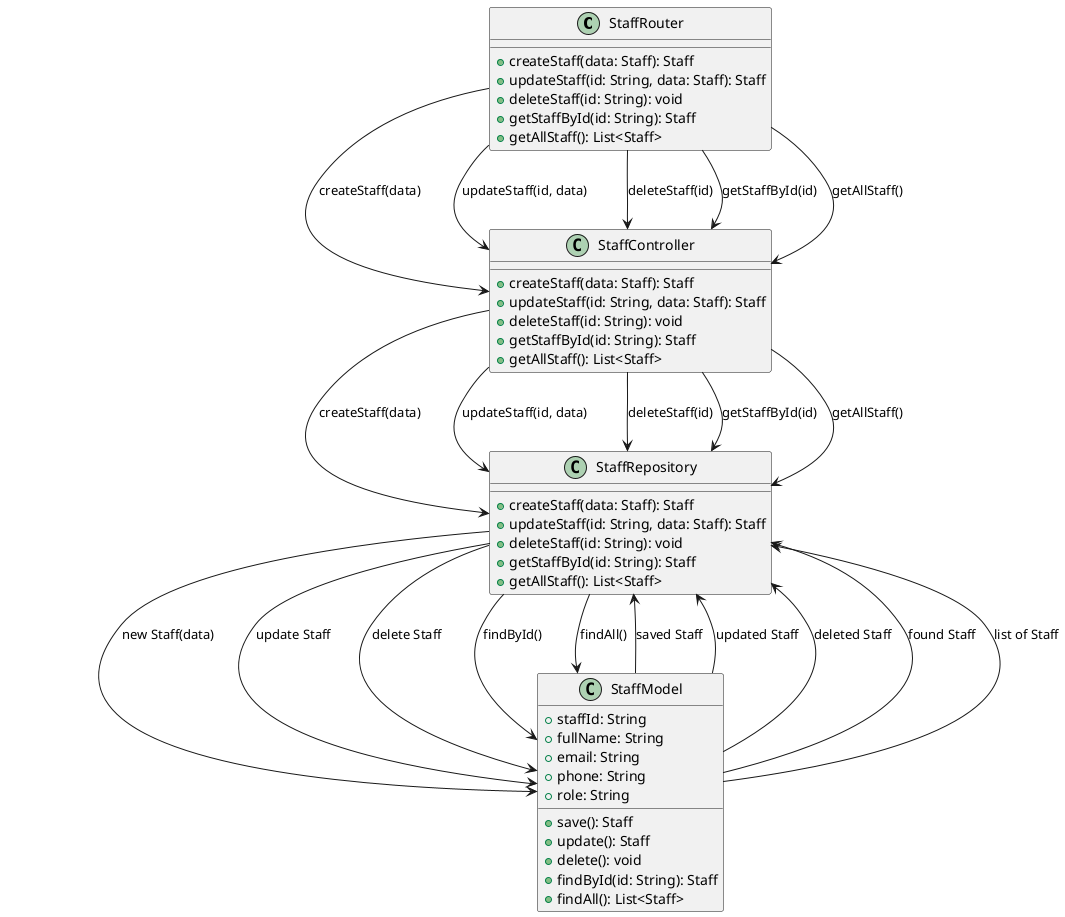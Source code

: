 @startuml
class StaffRouter {
    +createStaff(data: Staff): Staff
    +updateStaff(id: String, data: Staff): Staff
    +deleteStaff(id: String): void
    +getStaffById(id: String): Staff
    +getAllStaff(): List<Staff>
}

class StaffController {
    +createStaff(data: Staff): Staff
    +updateStaff(id: String, data: Staff): Staff
    +deleteStaff(id: String): void
    +getStaffById(id: String): Staff
    +getAllStaff(): List<Staff>
}

class StaffRepository {
    +createStaff(data: Staff): Staff
    +updateStaff(id: String, data: Staff): Staff
    +deleteStaff(id: String): void
    +getStaffById(id: String): Staff
    +getAllStaff(): List<Staff>
}

class StaffModel {
    +staffId: String
    +fullName: String
    +email: String
    +phone: String
    +role: String
    +save(): Staff
    +update(): Staff
    +delete(): void
    +findById(id: String): Staff
    +findAll(): List<Staff>
}

StaffRouter --> StaffController : createStaff(data)
StaffController --> StaffRepository : createStaff(data)
StaffRepository --> StaffModel : new Staff(data)
StaffModel --> StaffRepository : saved Staff

StaffRouter --> StaffController : updateStaff(id, data)
StaffController --> StaffRepository : updateStaff(id, data)
StaffRepository --> StaffModel : update Staff
StaffModel --> StaffRepository : updated Staff

StaffRouter --> StaffController : deleteStaff(id)
StaffController --> StaffRepository : deleteStaff(id)
StaffRepository --> StaffModel : delete Staff
StaffModel --> StaffRepository : deleted Staff

StaffRouter --> StaffController : getStaffById(id)
StaffController --> StaffRepository : getStaffById(id)
StaffRepository --> StaffModel : findById()
StaffModel --> StaffRepository : found Staff

StaffRouter --> StaffController : getAllStaff()
StaffController --> StaffRepository : getAllStaff()
StaffRepository --> StaffModel : findAll()
StaffModel --> StaffRepository : list of Staff
@enduml

